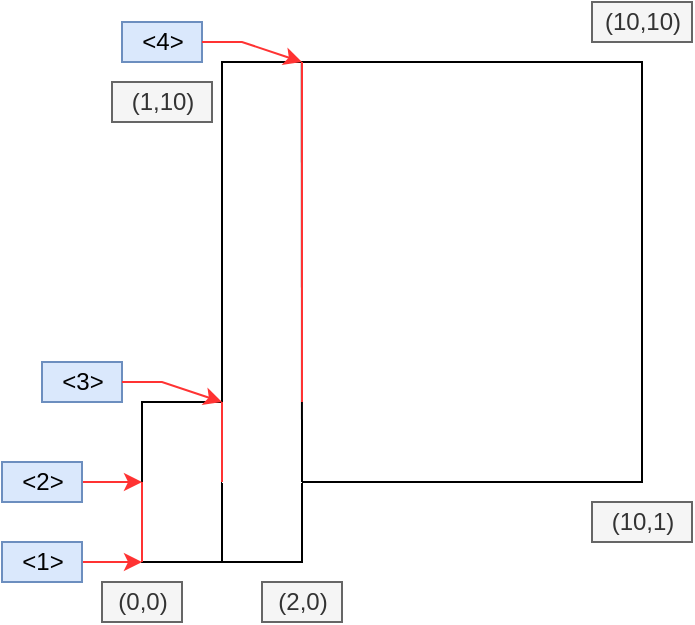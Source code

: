 <mxfile version="18.0.5" type="device"><diagram id="cgRKJVGSjr-_9goZGk31" name="Page-1"><mxGraphModel dx="593" dy="313" grid="1" gridSize="10" guides="1" tooltips="1" connect="1" arrows="1" fold="1" page="1" pageScale="1" pageWidth="827" pageHeight="1169" math="0" shadow="0"><root><mxCell id="0"/><mxCell id="1" parent="0"/><mxCell id="m1xcysjQFQoXu50xC9pv-1" value="" style="whiteSpace=wrap;html=1;aspect=fixed;" vertex="1" parent="1"><mxGeometry x="150" y="300" width="80" height="80" as="geometry"/></mxCell><mxCell id="m1xcysjQFQoXu50xC9pv-2" value="" style="whiteSpace=wrap;html=1;aspect=fixed;" vertex="1" parent="1"><mxGeometry x="190" y="130" width="210" height="210" as="geometry"/></mxCell><mxCell id="m1xcysjQFQoXu50xC9pv-4" value="" style="endArrow=none;html=1;rounded=0;strokeColor=#FF3333;" edge="1" parent="1"><mxGeometry width="50" height="50" relative="1" as="geometry"><mxPoint x="150" y="380" as="sourcePoint"/><mxPoint x="150" y="340" as="targetPoint"/><Array as="points"><mxPoint x="150" y="360"/></Array></mxGeometry></mxCell><mxCell id="m1xcysjQFQoXu50xC9pv-6" style="edgeStyle=orthogonalEdgeStyle;rounded=0;orthogonalLoop=1;jettySize=auto;html=1;strokeColor=#FF3333;" edge="1" parent="1" source="m1xcysjQFQoXu50xC9pv-5"><mxGeometry relative="1" as="geometry"><mxPoint x="150" y="380" as="targetPoint"/></mxGeometry></mxCell><mxCell id="m1xcysjQFQoXu50xC9pv-5" value="&amp;lt;1&amp;gt;" style="text;html=1;resizable=0;autosize=1;align=center;verticalAlign=middle;points=[];fillColor=#dae8fc;strokeColor=#6c8ebf;rounded=0;" vertex="1" parent="1"><mxGeometry x="80" y="370" width="40" height="20" as="geometry"/></mxCell><mxCell id="m1xcysjQFQoXu50xC9pv-7" value="" style="endArrow=none;html=1;rounded=0;fontColor=#FF6666;strokeColor=#000000;" edge="1" parent="1"><mxGeometry width="50" height="50" relative="1" as="geometry"><mxPoint x="190" y="380" as="sourcePoint"/><mxPoint x="190" y="320" as="targetPoint"/></mxGeometry></mxCell><mxCell id="m1xcysjQFQoXu50xC9pv-8" value="" style="endArrow=none;html=1;rounded=0;fontColor=#FF6666;strokeColor=#FFFFFF;" edge="1" parent="1"><mxGeometry width="50" height="50" relative="1" as="geometry"><mxPoint x="190" y="340" as="sourcePoint"/><mxPoint x="230" y="340" as="targetPoint"/></mxGeometry></mxCell><mxCell id="m1xcysjQFQoXu50xC9pv-9" value="" style="endArrow=none;html=1;rounded=0;fontColor=#FF6666;strokeColor=#000000;exitX=0.19;exitY=0.003;exitDx=0;exitDy=0;exitPerimeter=0;" edge="1" parent="1" source="m1xcysjQFQoXu50xC9pv-2"><mxGeometry width="50" height="50" relative="1" as="geometry"><mxPoint x="230" y="140" as="sourcePoint"/><mxPoint x="230" y="340" as="targetPoint"/></mxGeometry></mxCell><mxCell id="m1xcysjQFQoXu50xC9pv-10" value="" style="endArrow=none;html=1;rounded=0;strokeColor=#FF3333;" edge="1" parent="1"><mxGeometry width="50" height="50" relative="1" as="geometry"><mxPoint x="190" y="340" as="sourcePoint"/><mxPoint x="190" y="300" as="targetPoint"/><Array as="points"><mxPoint x="190" y="320"/></Array></mxGeometry></mxCell><mxCell id="m1xcysjQFQoXu50xC9pv-13" value="&amp;lt;3&amp;gt;" style="text;html=1;resizable=0;autosize=1;align=center;verticalAlign=middle;points=[];fillColor=#dae8fc;strokeColor=#6c8ebf;rounded=0;" vertex="1" parent="1"><mxGeometry x="100" y="280" width="40" height="20" as="geometry"/></mxCell><mxCell id="m1xcysjQFQoXu50xC9pv-17" value="" style="endArrow=classic;html=1;rounded=0;fontColor=#FF6666;strokeColor=#FF3333;" edge="1" parent="1"><mxGeometry width="50" height="50" relative="1" as="geometry"><mxPoint x="140" y="290" as="sourcePoint"/><mxPoint x="190" y="300" as="targetPoint"/><Array as="points"><mxPoint x="160" y="290"/></Array></mxGeometry></mxCell><mxCell id="m1xcysjQFQoXu50xC9pv-19" style="edgeStyle=orthogonalEdgeStyle;rounded=0;orthogonalLoop=1;jettySize=auto;html=1;strokeColor=#FF3333;" edge="1" parent="1" source="m1xcysjQFQoXu50xC9pv-20"><mxGeometry relative="1" as="geometry"><mxPoint x="150" y="340" as="targetPoint"/></mxGeometry></mxCell><mxCell id="m1xcysjQFQoXu50xC9pv-20" value="&amp;lt;2&amp;gt;" style="text;html=1;resizable=0;autosize=1;align=center;verticalAlign=middle;points=[];fillColor=#dae8fc;strokeColor=#6c8ebf;rounded=0;" vertex="1" parent="1"><mxGeometry x="80" y="330" width="40" height="20" as="geometry"/></mxCell><mxCell id="m1xcysjQFQoXu50xC9pv-21" value="" style="endArrow=none;html=1;rounded=0;strokeColor=#FF3333;" edge="1" parent="1"><mxGeometry width="50" height="50" relative="1" as="geometry"><mxPoint x="230" y="300" as="sourcePoint"/><mxPoint x="230" y="130" as="targetPoint"/><Array as="points"><mxPoint x="230" y="280"/></Array></mxGeometry></mxCell><mxCell id="m1xcysjQFQoXu50xC9pv-24" value="&amp;lt;4&amp;gt;" style="text;html=1;resizable=0;autosize=1;align=center;verticalAlign=middle;points=[];fillColor=#dae8fc;strokeColor=#6c8ebf;rounded=0;" vertex="1" parent="1"><mxGeometry x="140" y="110" width="40" height="20" as="geometry"/></mxCell><mxCell id="m1xcysjQFQoXu50xC9pv-25" value="" style="endArrow=classic;html=1;rounded=0;fontColor=#FF6666;strokeColor=#FF3333;" edge="1" parent="1"><mxGeometry width="50" height="50" relative="1" as="geometry"><mxPoint x="180" y="120" as="sourcePoint"/><mxPoint x="230" y="130" as="targetPoint"/><Array as="points"><mxPoint x="200" y="120"/></Array></mxGeometry></mxCell><mxCell id="m1xcysjQFQoXu50xC9pv-26" value="(0,0)" style="text;html=1;resizable=0;autosize=1;align=center;verticalAlign=middle;points=[];fillColor=#f5f5f5;strokeColor=#666666;rounded=0;fontColor=#333333;" vertex="1" parent="1"><mxGeometry x="130" y="390" width="40" height="20" as="geometry"/></mxCell><mxCell id="m1xcysjQFQoXu50xC9pv-27" value="(2,0)" style="text;html=1;resizable=0;autosize=1;align=center;verticalAlign=middle;points=[];fillColor=#f5f5f5;strokeColor=#666666;rounded=0;fontColor=#333333;" vertex="1" parent="1"><mxGeometry x="210" y="390" width="40" height="20" as="geometry"/></mxCell><mxCell id="m1xcysjQFQoXu50xC9pv-28" value="(10,1)" style="text;html=1;resizable=0;autosize=1;align=center;verticalAlign=middle;points=[];fillColor=#f5f5f5;strokeColor=#666666;rounded=0;fontColor=#333333;" vertex="1" parent="1"><mxGeometry x="375" y="350" width="50" height="20" as="geometry"/></mxCell><mxCell id="m1xcysjQFQoXu50xC9pv-29" value="(10,10)" style="text;html=1;resizable=0;autosize=1;align=center;verticalAlign=middle;points=[];fillColor=#f5f5f5;strokeColor=#666666;rounded=0;fontColor=#333333;" vertex="1" parent="1"><mxGeometry x="375" y="100" width="50" height="20" as="geometry"/></mxCell><mxCell id="m1xcysjQFQoXu50xC9pv-30" value="(1,10)" style="text;html=1;resizable=0;autosize=1;align=center;verticalAlign=middle;points=[];fillColor=#f5f5f5;strokeColor=#666666;rounded=0;fontColor=#333333;" vertex="1" parent="1"><mxGeometry x="135" y="140" width="50" height="20" as="geometry"/></mxCell></root></mxGraphModel></diagram></mxfile>